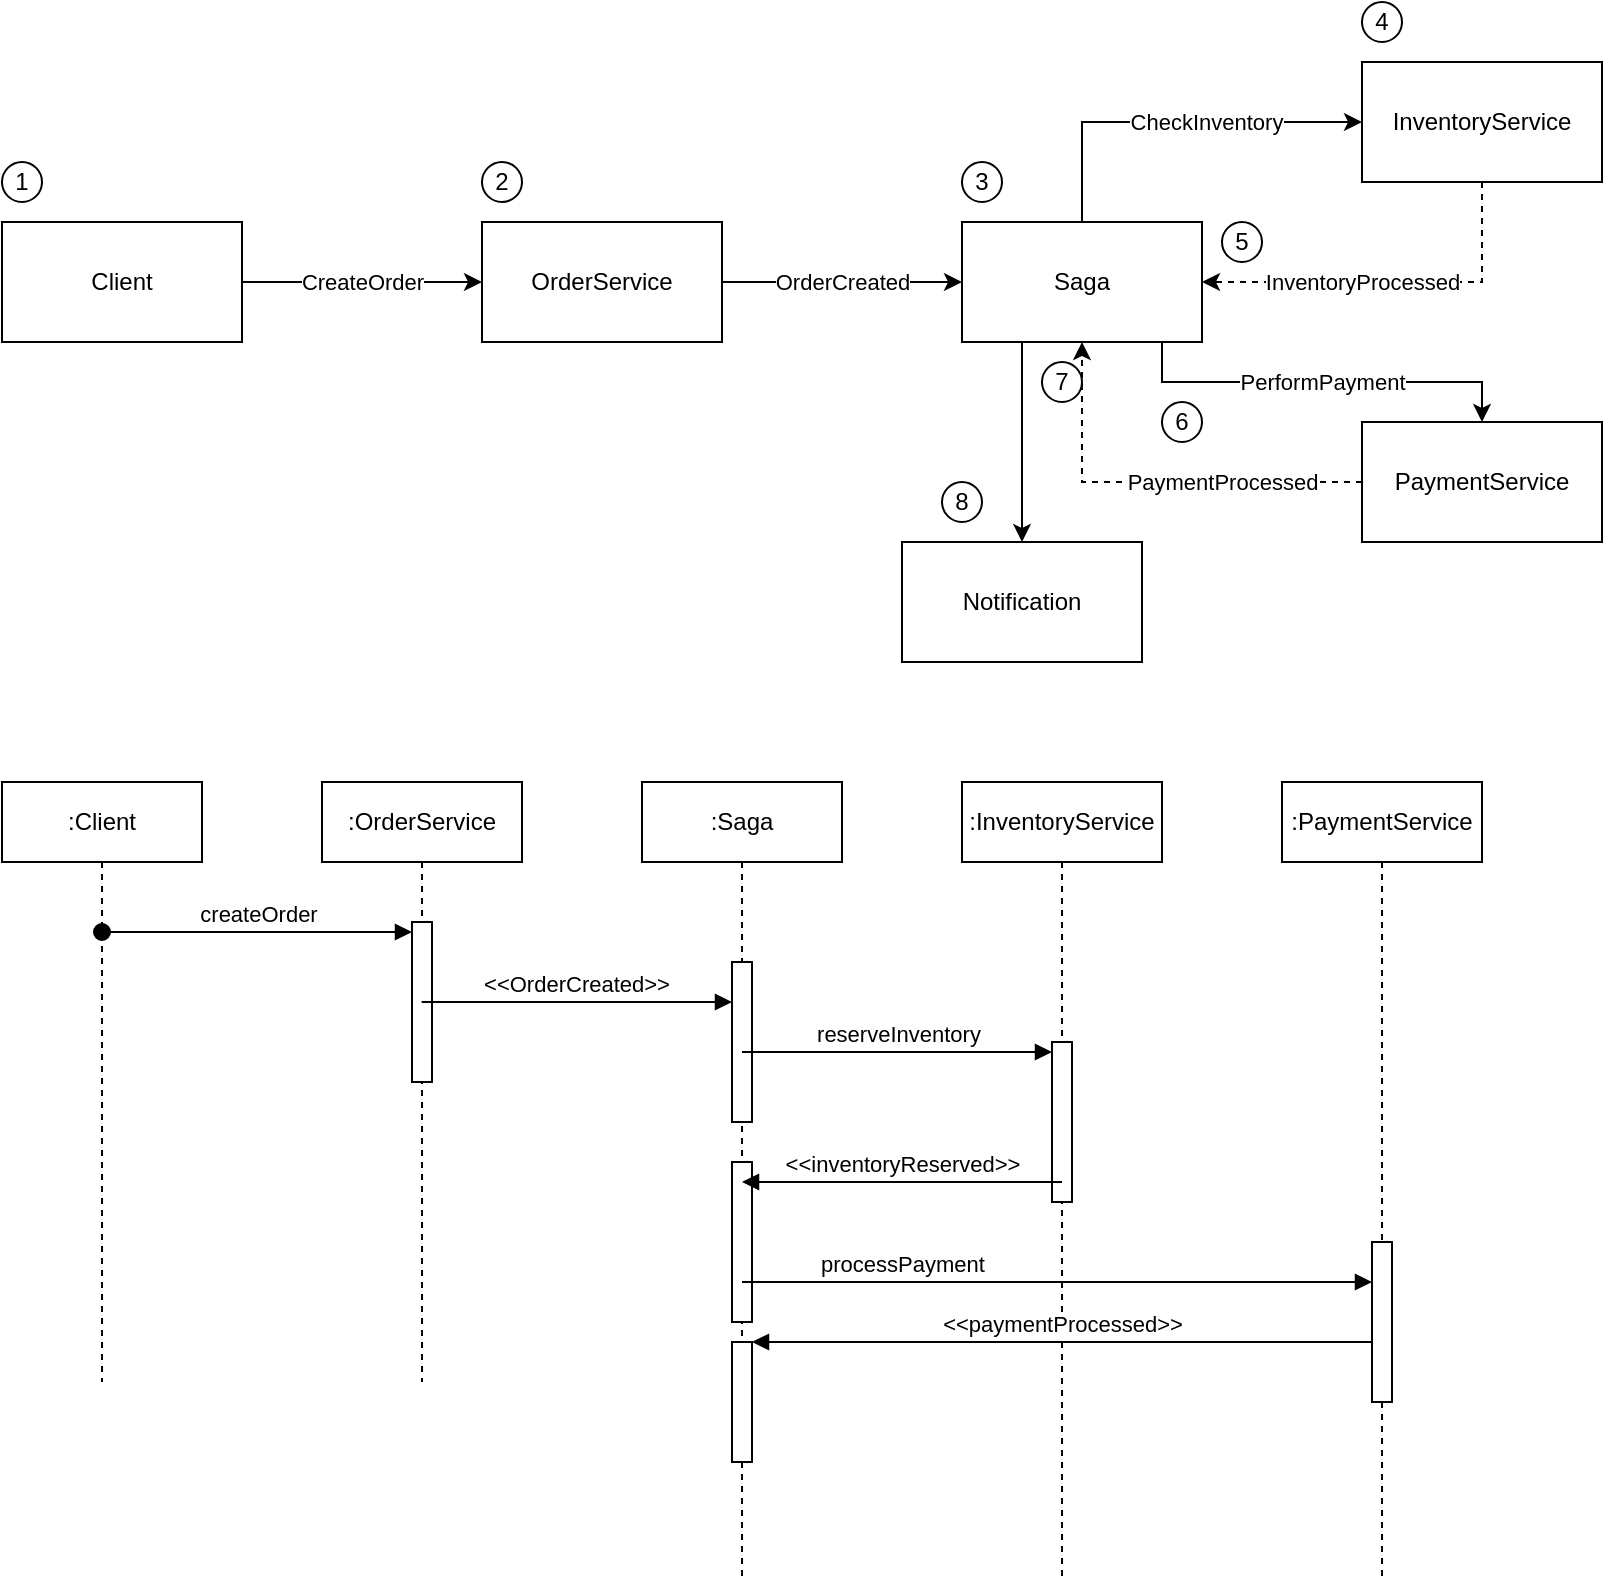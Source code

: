<mxfile version="28.0.6">
  <diagram name="Page-1" id="nRGR8u1i5trBIPWPaFsr">
    <mxGraphModel dx="953" dy="581" grid="1" gridSize="10" guides="1" tooltips="1" connect="1" arrows="1" fold="1" page="1" pageScale="1" pageWidth="850" pageHeight="1100" math="0" shadow="0">
      <root>
        <mxCell id="0" />
        <mxCell id="1" parent="0" />
        <mxCell id="vF3LW4EInDDizyi91Qmi-24" value="OrderCreated" style="edgeStyle=orthogonalEdgeStyle;rounded=0;orthogonalLoop=1;jettySize=auto;html=1;entryX=0;entryY=0.5;entryDx=0;entryDy=0;" edge="1" parent="1" source="vF3LW4EInDDizyi91Qmi-18" target="vF3LW4EInDDizyi91Qmi-23">
          <mxGeometry relative="1" as="geometry" />
        </mxCell>
        <mxCell id="vF3LW4EInDDizyi91Qmi-18" value="OrderService" style="rounded=0;whiteSpace=wrap;html=1;" vertex="1" parent="1">
          <mxGeometry x="280" y="240" width="120" height="60" as="geometry" />
        </mxCell>
        <mxCell id="vF3LW4EInDDizyi91Qmi-20" value="CreateOrder" style="edgeStyle=orthogonalEdgeStyle;rounded=0;orthogonalLoop=1;jettySize=auto;html=1;entryX=0;entryY=0.5;entryDx=0;entryDy=0;" edge="1" parent="1" source="vF3LW4EInDDizyi91Qmi-19" target="vF3LW4EInDDizyi91Qmi-18">
          <mxGeometry relative="1" as="geometry" />
        </mxCell>
        <mxCell id="vF3LW4EInDDizyi91Qmi-19" value="Client" style="rounded=0;whiteSpace=wrap;html=1;" vertex="1" parent="1">
          <mxGeometry x="40" y="240" width="120" height="60" as="geometry" />
        </mxCell>
        <mxCell id="vF3LW4EInDDizyi91Qmi-26" value="InventoryProcessed" style="edgeStyle=orthogonalEdgeStyle;rounded=0;orthogonalLoop=1;jettySize=auto;html=1;entryX=1;entryY=0.5;entryDx=0;entryDy=0;dashed=1;" edge="1" parent="1" source="vF3LW4EInDDizyi91Qmi-21" target="vF3LW4EInDDizyi91Qmi-23">
          <mxGeometry x="0.158" relative="1" as="geometry">
            <Array as="points">
              <mxPoint x="780" y="270" />
            </Array>
            <mxPoint as="offset" />
          </mxGeometry>
        </mxCell>
        <mxCell id="vF3LW4EInDDizyi91Qmi-21" value="InventoryService" style="rounded=0;whiteSpace=wrap;html=1;" vertex="1" parent="1">
          <mxGeometry x="720" y="160" width="120" height="60" as="geometry" />
        </mxCell>
        <mxCell id="vF3LW4EInDDizyi91Qmi-25" value="CheckInventory" style="edgeStyle=orthogonalEdgeStyle;rounded=0;orthogonalLoop=1;jettySize=auto;html=1;entryX=0;entryY=0.5;entryDx=0;entryDy=0;" edge="1" parent="1" source="vF3LW4EInDDizyi91Qmi-23" target="vF3LW4EInDDizyi91Qmi-21">
          <mxGeometry x="0.176" relative="1" as="geometry">
            <Array as="points">
              <mxPoint x="580" y="190" />
            </Array>
            <mxPoint as="offset" />
          </mxGeometry>
        </mxCell>
        <mxCell id="vF3LW4EInDDizyi91Qmi-28" value="PerformPayment" style="edgeStyle=orthogonalEdgeStyle;rounded=0;orthogonalLoop=1;jettySize=auto;html=1;" edge="1" parent="1" source="vF3LW4EInDDizyi91Qmi-23" target="vF3LW4EInDDizyi91Qmi-27">
          <mxGeometry relative="1" as="geometry">
            <Array as="points">
              <mxPoint x="620" y="320" />
              <mxPoint x="780" y="320" />
            </Array>
          </mxGeometry>
        </mxCell>
        <mxCell id="vF3LW4EInDDizyi91Qmi-23" value="Saga" style="rounded=0;whiteSpace=wrap;html=1;" vertex="1" parent="1">
          <mxGeometry x="520" y="240" width="120" height="60" as="geometry" />
        </mxCell>
        <mxCell id="vF3LW4EInDDizyi91Qmi-29" value="PaymentProcessed" style="edgeStyle=orthogonalEdgeStyle;rounded=0;orthogonalLoop=1;jettySize=auto;html=1;dashed=1;" edge="1" parent="1" source="vF3LW4EInDDizyi91Qmi-27">
          <mxGeometry x="-0.333" relative="1" as="geometry">
            <mxPoint x="580" y="300" as="targetPoint" />
            <Array as="points">
              <mxPoint x="580" y="370" />
              <mxPoint x="580" y="300" />
            </Array>
            <mxPoint as="offset" />
          </mxGeometry>
        </mxCell>
        <mxCell id="vF3LW4EInDDizyi91Qmi-27" value="PaymentService" style="rounded=0;whiteSpace=wrap;html=1;" vertex="1" parent="1">
          <mxGeometry x="720" y="340" width="120" height="60" as="geometry" />
        </mxCell>
        <mxCell id="vF3LW4EInDDizyi91Qmi-30" value="Notification" style="rounded=0;whiteSpace=wrap;html=1;" vertex="1" parent="1">
          <mxGeometry x="490" y="400" width="120" height="60" as="geometry" />
        </mxCell>
        <mxCell id="vF3LW4EInDDizyi91Qmi-32" value="" style="endArrow=classic;html=1;rounded=0;exitX=0.25;exitY=1;exitDx=0;exitDy=0;" edge="1" parent="1" source="vF3LW4EInDDizyi91Qmi-23" target="vF3LW4EInDDizyi91Qmi-30">
          <mxGeometry width="50" height="50" relative="1" as="geometry">
            <mxPoint x="510" y="420" as="sourcePoint" />
            <mxPoint x="550" y="400" as="targetPoint" />
          </mxGeometry>
        </mxCell>
        <mxCell id="vF3LW4EInDDizyi91Qmi-33" value="1" style="ellipse;whiteSpace=wrap;html=1;aspect=fixed;" vertex="1" parent="1">
          <mxGeometry x="40" y="210" width="20" height="20" as="geometry" />
        </mxCell>
        <mxCell id="vF3LW4EInDDizyi91Qmi-34" value="2" style="ellipse;whiteSpace=wrap;html=1;aspect=fixed;" vertex="1" parent="1">
          <mxGeometry x="280" y="210" width="20" height="20" as="geometry" />
        </mxCell>
        <mxCell id="vF3LW4EInDDizyi91Qmi-35" value="3" style="ellipse;whiteSpace=wrap;html=1;aspect=fixed;" vertex="1" parent="1">
          <mxGeometry x="520" y="210" width="20" height="20" as="geometry" />
        </mxCell>
        <mxCell id="vF3LW4EInDDizyi91Qmi-36" value="4" style="ellipse;whiteSpace=wrap;html=1;aspect=fixed;" vertex="1" parent="1">
          <mxGeometry x="720" y="130" width="20" height="20" as="geometry" />
        </mxCell>
        <mxCell id="vF3LW4EInDDizyi91Qmi-37" value="5" style="ellipse;whiteSpace=wrap;html=1;aspect=fixed;" vertex="1" parent="1">
          <mxGeometry x="650" y="240" width="20" height="20" as="geometry" />
        </mxCell>
        <mxCell id="vF3LW4EInDDizyi91Qmi-38" value="6" style="ellipse;whiteSpace=wrap;html=1;aspect=fixed;" vertex="1" parent="1">
          <mxGeometry x="620" y="330" width="20" height="20" as="geometry" />
        </mxCell>
        <mxCell id="vF3LW4EInDDizyi91Qmi-39" value="7" style="ellipse;whiteSpace=wrap;html=1;aspect=fixed;" vertex="1" parent="1">
          <mxGeometry x="560" y="310" width="20" height="20" as="geometry" />
        </mxCell>
        <mxCell id="vF3LW4EInDDizyi91Qmi-40" value="8" style="ellipse;whiteSpace=wrap;html=1;aspect=fixed;" vertex="1" parent="1">
          <mxGeometry x="510" y="370" width="20" height="20" as="geometry" />
        </mxCell>
        <mxCell id="vF3LW4EInDDizyi91Qmi-41" value=":Client" style="shape=umlLifeline;perimeter=lifelinePerimeter;whiteSpace=wrap;html=1;container=1;dropTarget=0;collapsible=0;recursiveResize=0;outlineConnect=0;portConstraint=eastwest;newEdgeStyle={&quot;curved&quot;:0,&quot;rounded&quot;:0};" vertex="1" parent="1">
          <mxGeometry x="40" y="520" width="100" height="300" as="geometry" />
        </mxCell>
        <mxCell id="vF3LW4EInDDizyi91Qmi-42" value=":OrderService" style="shape=umlLifeline;perimeter=lifelinePerimeter;whiteSpace=wrap;html=1;container=1;dropTarget=0;collapsible=0;recursiveResize=0;outlineConnect=0;portConstraint=eastwest;newEdgeStyle={&quot;curved&quot;:0,&quot;rounded&quot;:0};" vertex="1" parent="1">
          <mxGeometry x="200" y="520" width="100" height="300" as="geometry" />
        </mxCell>
        <mxCell id="vF3LW4EInDDizyi91Qmi-43" value="" style="html=1;points=[[0,0,0,0,5],[0,1,0,0,-5],[1,0,0,0,5],[1,1,0,0,-5]];perimeter=orthogonalPerimeter;outlineConnect=0;targetShapes=umlLifeline;portConstraint=eastwest;newEdgeStyle={&quot;curved&quot;:0,&quot;rounded&quot;:0};" vertex="1" parent="vF3LW4EInDDizyi91Qmi-42">
          <mxGeometry x="45" y="70" width="10" height="80" as="geometry" />
        </mxCell>
        <mxCell id="vF3LW4EInDDizyi91Qmi-44" value="createOrder" style="html=1;verticalAlign=bottom;startArrow=oval;endArrow=block;startSize=8;curved=0;rounded=0;entryX=0;entryY=0;entryDx=0;entryDy=5;" edge="1" target="vF3LW4EInDDizyi91Qmi-43" parent="1">
          <mxGeometry relative="1" as="geometry">
            <mxPoint x="90" y="595" as="sourcePoint" />
          </mxGeometry>
        </mxCell>
        <mxCell id="vF3LW4EInDDizyi91Qmi-45" value=":Saga" style="shape=umlLifeline;perimeter=lifelinePerimeter;whiteSpace=wrap;html=1;container=1;dropTarget=0;collapsible=0;recursiveResize=0;outlineConnect=0;portConstraint=eastwest;newEdgeStyle={&quot;curved&quot;:0,&quot;rounded&quot;:0};" vertex="1" parent="1">
          <mxGeometry x="360" y="520" width="100" height="400" as="geometry" />
        </mxCell>
        <mxCell id="vF3LW4EInDDizyi91Qmi-49" value="" style="html=1;points=[[0,0,0,0,5],[0,1,0,0,-5],[1,0,0,0,5],[1,1,0,0,-5]];perimeter=orthogonalPerimeter;outlineConnect=0;targetShapes=umlLifeline;portConstraint=eastwest;newEdgeStyle={&quot;curved&quot;:0,&quot;rounded&quot;:0};" vertex="1" parent="vF3LW4EInDDizyi91Qmi-45">
          <mxGeometry x="45" y="90" width="10" height="80" as="geometry" />
        </mxCell>
        <mxCell id="vF3LW4EInDDizyi91Qmi-56" value="" style="html=1;points=[[0,0,0,0,5],[0,1,0,0,-5],[1,0,0,0,5],[1,1,0,0,-5]];perimeter=orthogonalPerimeter;outlineConnect=0;targetShapes=umlLifeline;portConstraint=eastwest;newEdgeStyle={&quot;curved&quot;:0,&quot;rounded&quot;:0};" vertex="1" parent="vF3LW4EInDDizyi91Qmi-45">
          <mxGeometry x="45" y="190" width="10" height="80" as="geometry" />
        </mxCell>
        <mxCell id="vF3LW4EInDDizyi91Qmi-64" value="" style="html=1;points=[[0,0,0,0,5],[0,1,0,0,-5],[1,0,0,0,5],[1,1,0,0,-5]];perimeter=orthogonalPerimeter;outlineConnect=0;targetShapes=umlLifeline;portConstraint=eastwest;newEdgeStyle={&quot;curved&quot;:0,&quot;rounded&quot;:0};" vertex="1" parent="vF3LW4EInDDizyi91Qmi-45">
          <mxGeometry x="45" y="280" width="10" height="60" as="geometry" />
        </mxCell>
        <mxCell id="vF3LW4EInDDizyi91Qmi-50" value="&amp;lt;&amp;lt;OrderCreated&amp;gt;&amp;gt;" style="html=1;verticalAlign=bottom;endArrow=block;curved=0;rounded=0;entryX=0;entryY=0;entryDx=0;entryDy=5;" edge="1" parent="1">
          <mxGeometry relative="1" as="geometry">
            <mxPoint x="249.81" y="630" as="sourcePoint" />
            <mxPoint x="405" y="630" as="targetPoint" />
          </mxGeometry>
        </mxCell>
        <mxCell id="vF3LW4EInDDizyi91Qmi-52" value=":InventoryService" style="shape=umlLifeline;perimeter=lifelinePerimeter;whiteSpace=wrap;html=1;container=1;dropTarget=0;collapsible=0;recursiveResize=0;outlineConnect=0;portConstraint=eastwest;newEdgeStyle={&quot;curved&quot;:0,&quot;rounded&quot;:0};" vertex="1" parent="1">
          <mxGeometry x="520" y="520" width="100" height="400" as="geometry" />
        </mxCell>
        <mxCell id="vF3LW4EInDDizyi91Qmi-54" value="" style="html=1;points=[[0,0,0,0,5],[0,1,0,0,-5],[1,0,0,0,5],[1,1,0,0,-5]];perimeter=orthogonalPerimeter;outlineConnect=0;targetShapes=umlLifeline;portConstraint=eastwest;newEdgeStyle={&quot;curved&quot;:0,&quot;rounded&quot;:0};" vertex="1" parent="vF3LW4EInDDizyi91Qmi-52">
          <mxGeometry x="45" y="130" width="10" height="80" as="geometry" />
        </mxCell>
        <mxCell id="vF3LW4EInDDizyi91Qmi-55" value="reserveInventory" style="html=1;verticalAlign=bottom;startArrow=none;endArrow=block;startSize=8;curved=0;rounded=0;entryX=0;entryY=0;entryDx=0;entryDy=5;startFill=0;" edge="1" target="vF3LW4EInDDizyi91Qmi-54" parent="1">
          <mxGeometry relative="1" as="geometry">
            <mxPoint x="410" y="655" as="sourcePoint" />
          </mxGeometry>
        </mxCell>
        <mxCell id="vF3LW4EInDDizyi91Qmi-57" value="&amp;lt;&amp;lt;inventoryReserved&amp;gt;&amp;gt;" style="html=1;verticalAlign=bottom;endArrow=block;curved=0;rounded=0;" edge="1" target="vF3LW4EInDDizyi91Qmi-45" parent="1">
          <mxGeometry relative="1" as="geometry">
            <mxPoint x="570" y="720" as="sourcePoint" />
            <mxPoint x="500" y="720" as="targetPoint" />
          </mxGeometry>
        </mxCell>
        <mxCell id="vF3LW4EInDDizyi91Qmi-59" value=":PaymentService" style="shape=umlLifeline;perimeter=lifelinePerimeter;whiteSpace=wrap;html=1;container=1;dropTarget=0;collapsible=0;recursiveResize=0;outlineConnect=0;portConstraint=eastwest;newEdgeStyle={&quot;curved&quot;:0,&quot;rounded&quot;:0};" vertex="1" parent="1">
          <mxGeometry x="680" y="520" width="100" height="400" as="geometry" />
        </mxCell>
        <mxCell id="vF3LW4EInDDizyi91Qmi-61" value="processPayment" style="html=1;verticalAlign=bottom;endArrow=block;curved=0;rounded=0;" edge="1" parent="1" source="vF3LW4EInDDizyi91Qmi-62" target="vF3LW4EInDDizyi91Qmi-59">
          <mxGeometry x="NaN" y="241" width="80" relative="1" as="geometry">
            <mxPoint x="410" y="770" as="sourcePoint" />
            <mxPoint x="490" y="770" as="targetPoint" />
            <mxPoint x="-240" y="-20" as="offset" />
          </mxGeometry>
        </mxCell>
        <mxCell id="vF3LW4EInDDizyi91Qmi-63" value="" style="html=1;verticalAlign=bottom;endArrow=block;curved=0;rounded=0;" edge="1" parent="1" target="vF3LW4EInDDizyi91Qmi-62">
          <mxGeometry width="80" relative="1" as="geometry">
            <mxPoint x="410" y="770" as="sourcePoint" />
            <mxPoint x="730" y="770" as="targetPoint" />
          </mxGeometry>
        </mxCell>
        <mxCell id="vF3LW4EInDDizyi91Qmi-62" value="" style="html=1;points=[[0,0,0,0,5],[0,1,0,0,-5],[1,0,0,0,5],[1,1,0,0,-5]];perimeter=orthogonalPerimeter;outlineConnect=0;targetShapes=umlLifeline;portConstraint=eastwest;newEdgeStyle={&quot;curved&quot;:0,&quot;rounded&quot;:0};" vertex="1" parent="1">
          <mxGeometry x="725" y="750" width="10" height="80" as="geometry" />
        </mxCell>
        <mxCell id="vF3LW4EInDDizyi91Qmi-67" value="&amp;lt;&amp;lt;paymentProcessed&amp;gt;&amp;gt;" style="html=1;verticalAlign=bottom;endArrow=block;curved=0;rounded=0;" edge="1" parent="1" source="vF3LW4EInDDizyi91Qmi-62" target="vF3LW4EInDDizyi91Qmi-64">
          <mxGeometry width="80" relative="1" as="geometry">
            <mxPoint x="650" y="819.31" as="sourcePoint" />
            <mxPoint x="410" y="819.31" as="targetPoint" />
          </mxGeometry>
        </mxCell>
      </root>
    </mxGraphModel>
  </diagram>
</mxfile>
